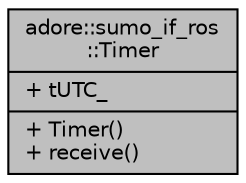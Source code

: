 digraph "adore::sumo_if_ros::Timer"
{
 // LATEX_PDF_SIZE
  edge [fontname="Helvetica",fontsize="10",labelfontname="Helvetica",labelfontsize="10"];
  node [fontname="Helvetica",fontsize="10",shape=record];
  Node1 [label="{adore::sumo_if_ros\l::Timer\n|+ tUTC_\l|+ Timer()\l+ receive()\l}",height=0.2,width=0.4,color="black", fillcolor="grey75", style="filled", fontcolor="black",tooltip=" "];
}
